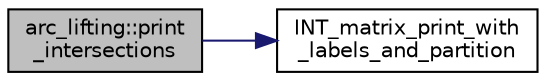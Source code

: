 digraph "arc_lifting::print_intersections"
{
  edge [fontname="Helvetica",fontsize="10",labelfontname="Helvetica",labelfontsize="10"];
  node [fontname="Helvetica",fontsize="10",shape=record];
  rankdir="LR";
  Node1125 [label="arc_lifting::print\l_intersections",height=0.2,width=0.4,color="black", fillcolor="grey75", style="filled", fontcolor="black"];
  Node1125 -> Node1126 [color="midnightblue",fontsize="10",style="solid",fontname="Helvetica"];
  Node1126 [label="INT_matrix_print_with\l_labels_and_partition",height=0.2,width=0.4,color="black", fillcolor="white", style="filled",URL="$d5/db4/io__and__os_8h.html#a49d65f43be040c00e2db8b0850c899cc"];
}
